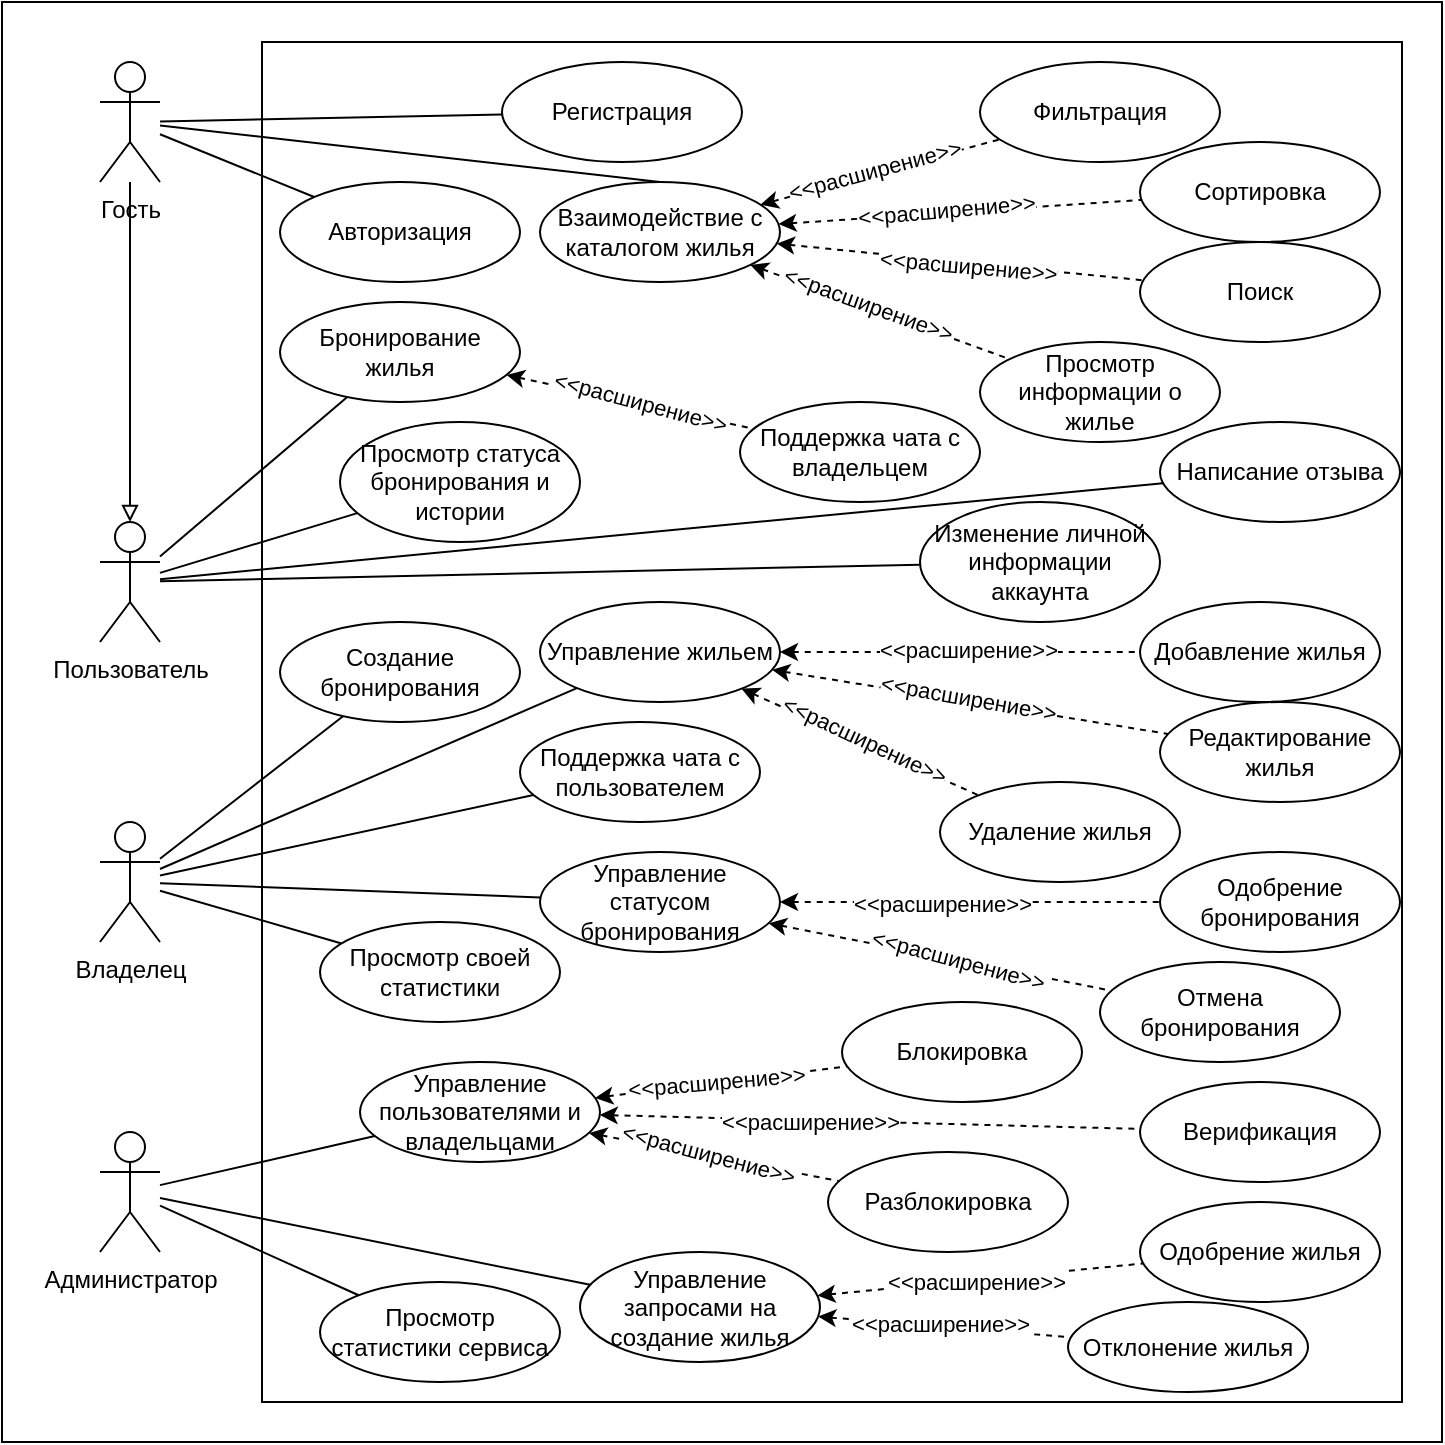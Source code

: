 <mxfile version="26.2.14">
  <diagram name="Страница — 1" id="k-BCyhvzRfeXFxPZQmdR">
    <mxGraphModel dx="598" dy="784" grid="1" gridSize="10" guides="1" tooltips="1" connect="1" arrows="1" fold="1" page="1" pageScale="1" pageWidth="827" pageHeight="1169" math="0" shadow="0">
      <root>
        <mxCell id="0" />
        <mxCell id="1" parent="0" />
        <mxCell id="sStnEUvEsNFolojUVmBR-1" value="" style="whiteSpace=wrap;html=1;aspect=fixed;" parent="1" vertex="1">
          <mxGeometry x="1241" y="160" width="720" height="720" as="geometry" />
        </mxCell>
        <mxCell id="sStnEUvEsNFolojUVmBR-2" value="" style="rounded=0;whiteSpace=wrap;html=1;" parent="1" vertex="1">
          <mxGeometry x="1371" y="180" width="570" height="680" as="geometry" />
        </mxCell>
        <mxCell id="sStnEUvEsNFolojUVmBR-21" style="rounded=0;orthogonalLoop=1;jettySize=auto;html=1;endArrow=none;startFill=0;" parent="1" source="sStnEUvEsNFolojUVmBR-3" target="sStnEUvEsNFolojUVmBR-6" edge="1">
          <mxGeometry relative="1" as="geometry" />
        </mxCell>
        <mxCell id="sStnEUvEsNFolojUVmBR-22" style="rounded=0;orthogonalLoop=1;jettySize=auto;html=1;endArrow=none;startFill=0;" parent="1" source="sStnEUvEsNFolojUVmBR-3" target="sStnEUvEsNFolojUVmBR-7" edge="1">
          <mxGeometry relative="1" as="geometry" />
        </mxCell>
        <mxCell id="sStnEUvEsNFolojUVmBR-23" style="rounded=0;orthogonalLoop=1;jettySize=auto;html=1;endArrow=none;startFill=0;entryX=0.5;entryY=0;entryDx=0;entryDy=0;" parent="1" source="sStnEUvEsNFolojUVmBR-3" target="sStnEUvEsNFolojUVmBR-8" edge="1">
          <mxGeometry relative="1" as="geometry" />
        </mxCell>
        <mxCell id="Ctm0nph5KEKDr8zqSVn7-4" style="edgeStyle=orthogonalEdgeStyle;rounded=0;orthogonalLoop=1;jettySize=auto;html=1;endArrow=block;endFill=0;" edge="1" parent="1" source="sStnEUvEsNFolojUVmBR-3" target="sStnEUvEsNFolojUVmBR-26">
          <mxGeometry relative="1" as="geometry" />
        </mxCell>
        <mxCell id="sStnEUvEsNFolojUVmBR-6" value="Регистрация" style="ellipse;whiteSpace=wrap;html=1;" parent="1" vertex="1">
          <mxGeometry x="1491" y="190" width="120" height="50" as="geometry" />
        </mxCell>
        <mxCell id="sStnEUvEsNFolojUVmBR-7" value="Авторизация" style="ellipse;whiteSpace=wrap;html=1;" parent="1" vertex="1">
          <mxGeometry x="1380" y="250" width="120" height="50" as="geometry" />
        </mxCell>
        <mxCell id="sStnEUvEsNFolojUVmBR-12" style="rounded=0;orthogonalLoop=1;jettySize=auto;html=1;dashed=1;startArrow=classic;startFill=1;endArrow=none;" parent="1" source="sStnEUvEsNFolojUVmBR-8" target="sStnEUvEsNFolojUVmBR-9" edge="1">
          <mxGeometry relative="1" as="geometry" />
        </mxCell>
        <mxCell id="sStnEUvEsNFolojUVmBR-15" value="&amp;lt;&amp;lt;расширение&amp;gt;&amp;gt;" style="edgeLabel;html=1;align=center;verticalAlign=middle;resizable=0;points=[];rotation=-15;" parent="sStnEUvEsNFolojUVmBR-12" vertex="1" connectable="0">
          <mxGeometry x="-0.038" y="2" relative="1" as="geometry">
            <mxPoint as="offset" />
          </mxGeometry>
        </mxCell>
        <mxCell id="sStnEUvEsNFolojUVmBR-13" style="rounded=0;orthogonalLoop=1;jettySize=auto;html=1;dashed=1;startArrow=classic;startFill=1;endArrow=none;" parent="1" source="sStnEUvEsNFolojUVmBR-8" target="sStnEUvEsNFolojUVmBR-10" edge="1">
          <mxGeometry relative="1" as="geometry" />
        </mxCell>
        <mxCell id="sStnEUvEsNFolojUVmBR-16" value="&amp;lt;&amp;lt;расширение&amp;gt;&amp;gt;" style="edgeLabel;html=1;align=center;verticalAlign=middle;resizable=0;points=[];rotation=-5;" parent="sStnEUvEsNFolojUVmBR-13" vertex="1" connectable="0">
          <mxGeometry x="-0.082" y="2" relative="1" as="geometry">
            <mxPoint as="offset" />
          </mxGeometry>
        </mxCell>
        <mxCell id="sStnEUvEsNFolojUVmBR-14" style="rounded=0;orthogonalLoop=1;jettySize=auto;html=1;dashed=1;startArrow=classic;startFill=1;endArrow=none;" parent="1" source="sStnEUvEsNFolojUVmBR-8" target="sStnEUvEsNFolojUVmBR-11" edge="1">
          <mxGeometry relative="1" as="geometry" />
        </mxCell>
        <mxCell id="sStnEUvEsNFolojUVmBR-17" value="&amp;lt;&amp;lt;расширение&amp;gt;&amp;gt;" style="edgeLabel;html=1;align=center;verticalAlign=middle;resizable=0;points=[];rotation=5;" parent="sStnEUvEsNFolojUVmBR-14" vertex="1" connectable="0">
          <mxGeometry x="0.042" y="-1" relative="1" as="geometry">
            <mxPoint as="offset" />
          </mxGeometry>
        </mxCell>
        <mxCell id="sStnEUvEsNFolojUVmBR-19" style="rounded=0;orthogonalLoop=1;jettySize=auto;html=1;dashed=1;startArrow=classic;startFill=1;endArrow=none;" parent="1" source="sStnEUvEsNFolojUVmBR-8" target="sStnEUvEsNFolojUVmBR-18" edge="1">
          <mxGeometry relative="1" as="geometry" />
        </mxCell>
        <mxCell id="sStnEUvEsNFolojUVmBR-20" value="&amp;lt;&amp;lt;расширение&amp;gt;&amp;gt;" style="edgeLabel;html=1;align=center;verticalAlign=middle;resizable=0;points=[];rotation=20;" parent="sStnEUvEsNFolojUVmBR-19" vertex="1" connectable="0">
          <mxGeometry x="-0.109" y="2" relative="1" as="geometry">
            <mxPoint as="offset" />
          </mxGeometry>
        </mxCell>
        <mxCell id="sStnEUvEsNFolojUVmBR-8" value="Взаимодействие с каталогом жилья" style="ellipse;whiteSpace=wrap;html=1;" parent="1" vertex="1">
          <mxGeometry x="1510" y="250" width="120" height="50" as="geometry" />
        </mxCell>
        <mxCell id="sStnEUvEsNFolojUVmBR-9" value="Фильтрация" style="ellipse;whiteSpace=wrap;html=1;" parent="1" vertex="1">
          <mxGeometry x="1730" y="190" width="120" height="50" as="geometry" />
        </mxCell>
        <mxCell id="sStnEUvEsNFolojUVmBR-10" value="Сортировка" style="ellipse;whiteSpace=wrap;html=1;" parent="1" vertex="1">
          <mxGeometry x="1810" y="230" width="120" height="50" as="geometry" />
        </mxCell>
        <mxCell id="sStnEUvEsNFolojUVmBR-11" value="Поиск" style="ellipse;whiteSpace=wrap;html=1;" parent="1" vertex="1">
          <mxGeometry x="1810" y="280" width="120" height="50" as="geometry" />
        </mxCell>
        <mxCell id="sStnEUvEsNFolojUVmBR-18" value="Просмотр информации о жилье" style="ellipse;whiteSpace=wrap;html=1;" parent="1" vertex="1">
          <mxGeometry x="1730" y="330" width="120" height="50" as="geometry" />
        </mxCell>
        <mxCell id="sStnEUvEsNFolojUVmBR-30" style="rounded=0;orthogonalLoop=1;jettySize=auto;html=1;endArrow=none;startFill=0;" parent="1" source="sStnEUvEsNFolojUVmBR-26" target="sStnEUvEsNFolojUVmBR-27" edge="1">
          <mxGeometry relative="1" as="geometry" />
        </mxCell>
        <mxCell id="sStnEUvEsNFolojUVmBR-35" style="rounded=0;orthogonalLoop=1;jettySize=auto;html=1;endArrow=none;startFill=0;" parent="1" source="sStnEUvEsNFolojUVmBR-26" target="sStnEUvEsNFolojUVmBR-32" edge="1">
          <mxGeometry relative="1" as="geometry" />
        </mxCell>
        <mxCell id="sStnEUvEsNFolojUVmBR-36" style="rounded=0;orthogonalLoop=1;jettySize=auto;html=1;endArrow=none;startFill=0;" parent="1" source="sStnEUvEsNFolojUVmBR-26" target="sStnEUvEsNFolojUVmBR-33" edge="1">
          <mxGeometry relative="1" as="geometry" />
        </mxCell>
        <mxCell id="sStnEUvEsNFolojUVmBR-37" style="rounded=0;orthogonalLoop=1;jettySize=auto;html=1;endArrow=none;startFill=0;" parent="1" source="sStnEUvEsNFolojUVmBR-26" target="sStnEUvEsNFolojUVmBR-34" edge="1">
          <mxGeometry relative="1" as="geometry" />
        </mxCell>
        <mxCell id="sStnEUvEsNFolojUVmBR-26" value="Пользователь" style="shape=umlActor;verticalLabelPosition=bottom;verticalAlign=top;html=1;outlineConnect=0;" parent="1" vertex="1">
          <mxGeometry x="1290" y="420" width="30" height="60" as="geometry" />
        </mxCell>
        <mxCell id="sStnEUvEsNFolojUVmBR-29" style="rounded=0;orthogonalLoop=1;jettySize=auto;html=1;dashed=1;startArrow=classic;startFill=1;endArrow=none;" parent="1" source="sStnEUvEsNFolojUVmBR-27" target="sStnEUvEsNFolojUVmBR-28" edge="1">
          <mxGeometry relative="1" as="geometry" />
        </mxCell>
        <mxCell id="sStnEUvEsNFolojUVmBR-31" value="&amp;lt;&amp;lt;расширение&amp;gt;&amp;gt;" style="edgeLabel;html=1;align=center;verticalAlign=middle;resizable=0;points=[];rotation=15;" parent="sStnEUvEsNFolojUVmBR-29" vertex="1" connectable="0">
          <mxGeometry x="-0.168" y="1" relative="1" as="geometry">
            <mxPoint x="15" y="3" as="offset" />
          </mxGeometry>
        </mxCell>
        <mxCell id="sStnEUvEsNFolojUVmBR-27" value="Бронирование жилья" style="ellipse;whiteSpace=wrap;html=1;" parent="1" vertex="1">
          <mxGeometry x="1380" y="310" width="120" height="50" as="geometry" />
        </mxCell>
        <mxCell id="sStnEUvEsNFolojUVmBR-28" value="Поддержка чата с владельцем" style="ellipse;whiteSpace=wrap;html=1;" parent="1" vertex="1">
          <mxGeometry x="1610" y="360" width="120" height="50" as="geometry" />
        </mxCell>
        <mxCell id="sStnEUvEsNFolojUVmBR-32" value="Просмотр статуса бронирования и истории" style="ellipse;whiteSpace=wrap;html=1;" parent="1" vertex="1">
          <mxGeometry x="1410" y="370" width="120" height="60" as="geometry" />
        </mxCell>
        <mxCell id="sStnEUvEsNFolojUVmBR-33" value="Написание отзыва" style="ellipse;whiteSpace=wrap;html=1;" parent="1" vertex="1">
          <mxGeometry x="1820" y="370" width="120" height="50" as="geometry" />
        </mxCell>
        <mxCell id="sStnEUvEsNFolojUVmBR-34" value="Изменение личной информации аккаунта" style="ellipse;whiteSpace=wrap;html=1;" parent="1" vertex="1">
          <mxGeometry x="1700" y="410" width="120" height="60" as="geometry" />
        </mxCell>
        <mxCell id="sStnEUvEsNFolojUVmBR-44" style="rounded=0;orthogonalLoop=1;jettySize=auto;html=1;endArrow=none;startFill=0;" parent="1" source="sStnEUvEsNFolojUVmBR-39" target="sStnEUvEsNFolojUVmBR-40" edge="1">
          <mxGeometry relative="1" as="geometry" />
        </mxCell>
        <mxCell id="sStnEUvEsNFolojUVmBR-58" style="rounded=0;orthogonalLoop=1;jettySize=auto;html=1;endArrow=none;startFill=0;" parent="1" source="sStnEUvEsNFolojUVmBR-39" target="sStnEUvEsNFolojUVmBR-51" edge="1">
          <mxGeometry relative="1" as="geometry" />
        </mxCell>
        <mxCell id="sStnEUvEsNFolojUVmBR-59" style="rounded=0;orthogonalLoop=1;jettySize=auto;html=1;endArrow=none;startFill=0;" parent="1" source="sStnEUvEsNFolojUVmBR-39" target="sStnEUvEsNFolojUVmBR-52" edge="1">
          <mxGeometry relative="1" as="geometry" />
        </mxCell>
        <mxCell id="sStnEUvEsNFolojUVmBR-60" style="rounded=0;orthogonalLoop=1;jettySize=auto;html=1;endArrow=none;startFill=0;" parent="1" source="sStnEUvEsNFolojUVmBR-39" target="sStnEUvEsNFolojUVmBR-53" edge="1">
          <mxGeometry relative="1" as="geometry" />
        </mxCell>
        <mxCell id="sStnEUvEsNFolojUVmBR-62" style="rounded=0;orthogonalLoop=1;jettySize=auto;html=1;endArrow=none;startFill=0;" parent="1" source="sStnEUvEsNFolojUVmBR-39" target="sStnEUvEsNFolojUVmBR-61" edge="1">
          <mxGeometry relative="1" as="geometry" />
        </mxCell>
        <mxCell id="sStnEUvEsNFolojUVmBR-39" value="Владелец" style="shape=umlActor;verticalLabelPosition=bottom;verticalAlign=top;html=1;outlineConnect=0;" parent="1" vertex="1">
          <mxGeometry x="1290" y="570" width="30" height="60" as="geometry" />
        </mxCell>
        <mxCell id="sStnEUvEsNFolojUVmBR-45" style="rounded=0;orthogonalLoop=1;jettySize=auto;html=1;dashed=1;endArrow=none;startFill=1;startArrow=classic;" parent="1" source="sStnEUvEsNFolojUVmBR-40" target="sStnEUvEsNFolojUVmBR-41" edge="1">
          <mxGeometry relative="1" as="geometry" />
        </mxCell>
        <mxCell id="sStnEUvEsNFolojUVmBR-48" value="&amp;lt;&amp;lt;расширение&amp;gt;&amp;gt;" style="edgeLabel;html=1;align=center;verticalAlign=middle;resizable=0;points=[];rotation=0;" parent="sStnEUvEsNFolojUVmBR-45" vertex="1" connectable="0">
          <mxGeometry x="0.045" y="1" relative="1" as="geometry">
            <mxPoint as="offset" />
          </mxGeometry>
        </mxCell>
        <mxCell id="sStnEUvEsNFolojUVmBR-46" style="rounded=0;orthogonalLoop=1;jettySize=auto;html=1;dashed=1;endArrow=none;startFill=1;startArrow=classic;" parent="1" source="sStnEUvEsNFolojUVmBR-40" target="sStnEUvEsNFolojUVmBR-42" edge="1">
          <mxGeometry relative="1" as="geometry" />
        </mxCell>
        <mxCell id="sStnEUvEsNFolojUVmBR-49" value="&amp;lt;&amp;lt;расширение&amp;gt;&amp;gt;" style="edgeLabel;html=1;align=center;verticalAlign=middle;resizable=0;points=[];rotation=10;" parent="sStnEUvEsNFolojUVmBR-46" vertex="1" connectable="0">
          <mxGeometry x="-0.014" y="2" relative="1" as="geometry">
            <mxPoint as="offset" />
          </mxGeometry>
        </mxCell>
        <mxCell id="sStnEUvEsNFolojUVmBR-47" style="rounded=0;orthogonalLoop=1;jettySize=auto;html=1;dashed=1;endArrow=none;startFill=1;startArrow=classic;" parent="1" source="sStnEUvEsNFolojUVmBR-40" target="sStnEUvEsNFolojUVmBR-43" edge="1">
          <mxGeometry relative="1" as="geometry" />
        </mxCell>
        <mxCell id="sStnEUvEsNFolojUVmBR-50" value="&amp;lt;&amp;lt;расширение&amp;gt;&amp;gt;" style="edgeLabel;html=1;align=center;verticalAlign=middle;resizable=0;points=[];rotation=25;" parent="sStnEUvEsNFolojUVmBR-47" vertex="1" connectable="0">
          <mxGeometry x="0.021" y="2" relative="1" as="geometry">
            <mxPoint as="offset" />
          </mxGeometry>
        </mxCell>
        <mxCell id="sStnEUvEsNFolojUVmBR-40" value="Управление жильем" style="ellipse;whiteSpace=wrap;html=1;" parent="1" vertex="1">
          <mxGeometry x="1510" y="460" width="120" height="50" as="geometry" />
        </mxCell>
        <mxCell id="sStnEUvEsNFolojUVmBR-41" value="Добавление жилья" style="ellipse;whiteSpace=wrap;html=1;" parent="1" vertex="1">
          <mxGeometry x="1810" y="460" width="120" height="50" as="geometry" />
        </mxCell>
        <mxCell id="sStnEUvEsNFolojUVmBR-42" value="Редактирование жилья" style="ellipse;whiteSpace=wrap;html=1;" parent="1" vertex="1">
          <mxGeometry x="1820" y="510" width="120" height="50" as="geometry" />
        </mxCell>
        <mxCell id="sStnEUvEsNFolojUVmBR-43" value="Удаление жилья" style="ellipse;whiteSpace=wrap;html=1;" parent="1" vertex="1">
          <mxGeometry x="1710" y="550" width="120" height="50" as="geometry" />
        </mxCell>
        <mxCell id="sStnEUvEsNFolojUVmBR-56" style="rounded=0;orthogonalLoop=1;jettySize=auto;html=1;dashed=1;endArrow=none;endFill=1;startFill=1;startArrow=classic;" parent="1" source="sStnEUvEsNFolojUVmBR-51" target="sStnEUvEsNFolojUVmBR-54" edge="1">
          <mxGeometry relative="1" as="geometry" />
        </mxCell>
        <mxCell id="sStnEUvEsNFolojUVmBR-78" value="&amp;lt;&amp;lt;расширение&amp;gt;&amp;gt;" style="edgeLabel;html=1;align=center;verticalAlign=middle;resizable=0;points=[];" parent="sStnEUvEsNFolojUVmBR-56" vertex="1" connectable="0">
          <mxGeometry x="-0.151" y="-1" relative="1" as="geometry">
            <mxPoint as="offset" />
          </mxGeometry>
        </mxCell>
        <mxCell id="sStnEUvEsNFolojUVmBR-57" style="rounded=0;orthogonalLoop=1;jettySize=auto;html=1;dashed=1;endArrow=none;endFill=1;startFill=1;startArrow=classic;" parent="1" source="sStnEUvEsNFolojUVmBR-51" target="sStnEUvEsNFolojUVmBR-55" edge="1">
          <mxGeometry relative="1" as="geometry" />
        </mxCell>
        <mxCell id="sStnEUvEsNFolojUVmBR-79" value="&amp;lt;&amp;lt;расширение&amp;gt;&amp;gt;" style="edgeLabel;html=1;align=center;verticalAlign=middle;resizable=0;points=[];rotation=15;" parent="sStnEUvEsNFolojUVmBR-57" vertex="1" connectable="0">
          <mxGeometry x="0.104" y="1" relative="1" as="geometry">
            <mxPoint as="offset" />
          </mxGeometry>
        </mxCell>
        <mxCell id="sStnEUvEsNFolojUVmBR-51" value="Управление статусом бронирования" style="ellipse;whiteSpace=wrap;html=1;" parent="1" vertex="1">
          <mxGeometry x="1510" y="585" width="120" height="50" as="geometry" />
        </mxCell>
        <mxCell id="sStnEUvEsNFolojUVmBR-52" value="Поддержка чата с пользователем" style="ellipse;whiteSpace=wrap;html=1;" parent="1" vertex="1">
          <mxGeometry x="1500" y="520" width="120" height="50" as="geometry" />
        </mxCell>
        <mxCell id="sStnEUvEsNFolojUVmBR-53" value="Просмотр своей статистики" style="ellipse;whiteSpace=wrap;html=1;" parent="1" vertex="1">
          <mxGeometry x="1400" y="620" width="120" height="50" as="geometry" />
        </mxCell>
        <mxCell id="sStnEUvEsNFolojUVmBR-54" value="Одобрение бронирования" style="ellipse;whiteSpace=wrap;html=1;" parent="1" vertex="1">
          <mxGeometry x="1820" y="585" width="120" height="50" as="geometry" />
        </mxCell>
        <mxCell id="sStnEUvEsNFolojUVmBR-55" value="Отмена бронирования" style="ellipse;whiteSpace=wrap;html=1;" parent="1" vertex="1">
          <mxGeometry x="1790" y="640" width="120" height="50" as="geometry" />
        </mxCell>
        <mxCell id="sStnEUvEsNFolojUVmBR-61" value="Создание бронирования" style="ellipse;whiteSpace=wrap;html=1;" parent="1" vertex="1">
          <mxGeometry x="1380" y="470" width="120" height="50" as="geometry" />
        </mxCell>
        <mxCell id="sStnEUvEsNFolojUVmBR-69" style="rounded=0;orthogonalLoop=1;jettySize=auto;html=1;endArrow=none;startFill=0;" parent="1" source="sStnEUvEsNFolojUVmBR-63" target="sStnEUvEsNFolojUVmBR-64" edge="1">
          <mxGeometry relative="1" as="geometry" />
        </mxCell>
        <mxCell id="sStnEUvEsNFolojUVmBR-82" style="rounded=0;orthogonalLoop=1;jettySize=auto;html=1;endArrow=none;startFill=0;" parent="1" source="sStnEUvEsNFolojUVmBR-63" target="sStnEUvEsNFolojUVmBR-68" edge="1">
          <mxGeometry relative="1" as="geometry" />
        </mxCell>
        <mxCell id="sStnEUvEsNFolojUVmBR-83" style="rounded=0;orthogonalLoop=1;jettySize=auto;html=1;endArrow=none;startFill=0;" parent="1" source="sStnEUvEsNFolojUVmBR-63" target="sStnEUvEsNFolojUVmBR-65" edge="1">
          <mxGeometry relative="1" as="geometry" />
        </mxCell>
        <mxCell id="sStnEUvEsNFolojUVmBR-63" value="Администрато&lt;span style=&quot;background-color: transparent; color: light-dark(rgb(0, 0, 0), rgb(255, 255, 255));&quot;&gt;р&lt;/span&gt;" style="shape=umlActor;verticalLabelPosition=bottom;verticalAlign=top;html=1;outlineConnect=0;" parent="1" vertex="1">
          <mxGeometry x="1290" y="725" width="30" height="60" as="geometry" />
        </mxCell>
        <mxCell id="sStnEUvEsNFolojUVmBR-76" style="rounded=0;orthogonalLoop=1;jettySize=auto;html=1;endArrow=none;endFill=1;dashed=1;startFill=1;startArrow=classic;" parent="1" source="sStnEUvEsNFolojUVmBR-64" target="sStnEUvEsNFolojUVmBR-67" edge="1">
          <mxGeometry relative="1" as="geometry" />
        </mxCell>
        <mxCell id="sStnEUvEsNFolojUVmBR-80" value="&amp;lt;&amp;lt;расширение&amp;gt;&amp;gt;" style="edgeLabel;html=1;align=center;verticalAlign=middle;resizable=0;points=[];rotation=-5;" parent="sStnEUvEsNFolojUVmBR-76" vertex="1" connectable="0">
          <mxGeometry x="-0.048" y="1" relative="1" as="geometry">
            <mxPoint as="offset" />
          </mxGeometry>
        </mxCell>
        <mxCell id="sStnEUvEsNFolojUVmBR-77" style="rounded=0;orthogonalLoop=1;jettySize=auto;html=1;endArrow=none;endFill=1;dashed=1;startFill=1;startArrow=classic;" parent="1" source="sStnEUvEsNFolojUVmBR-64" target="sStnEUvEsNFolojUVmBR-66" edge="1">
          <mxGeometry relative="1" as="geometry" />
        </mxCell>
        <mxCell id="sStnEUvEsNFolojUVmBR-81" value="&amp;lt;&amp;lt;расширение&amp;gt;&amp;gt;" style="edgeLabel;html=1;align=center;verticalAlign=middle;resizable=0;points=[];" parent="sStnEUvEsNFolojUVmBR-77" vertex="1" connectable="0">
          <mxGeometry x="-0.228" y="-1" relative="1" as="geometry">
            <mxPoint as="offset" />
          </mxGeometry>
        </mxCell>
        <mxCell id="Ctm0nph5KEKDr8zqSVn7-2" style="rounded=0;orthogonalLoop=1;jettySize=auto;html=1;dashed=1;endArrow=none;startFill=1;startArrow=classic;" edge="1" parent="1" source="sStnEUvEsNFolojUVmBR-64" target="Ctm0nph5KEKDr8zqSVn7-1">
          <mxGeometry relative="1" as="geometry" />
        </mxCell>
        <mxCell id="Ctm0nph5KEKDr8zqSVn7-3" value="&amp;lt;&amp;lt;расширение&amp;gt;&amp;gt;" style="edgeLabel;html=1;align=center;verticalAlign=middle;resizable=0;points=[];rotation=15;" vertex="1" connectable="0" parent="Ctm0nph5KEKDr8zqSVn7-2">
          <mxGeometry x="-0.051" y="1" relative="1" as="geometry">
            <mxPoint as="offset" />
          </mxGeometry>
        </mxCell>
        <mxCell id="sStnEUvEsNFolojUVmBR-64" value="Управление пользователями и владельцами" style="ellipse;whiteSpace=wrap;html=1;" parent="1" vertex="1">
          <mxGeometry x="1420" y="690" width="120" height="50" as="geometry" />
        </mxCell>
        <mxCell id="sStnEUvEsNFolojUVmBR-65" value="Просмотр статистики сервиса" style="ellipse;whiteSpace=wrap;html=1;" parent="1" vertex="1">
          <mxGeometry x="1400" y="800" width="120" height="50" as="geometry" />
        </mxCell>
        <mxCell id="sStnEUvEsNFolojUVmBR-66" value="Верификация" style="ellipse;whiteSpace=wrap;html=1;" parent="1" vertex="1">
          <mxGeometry x="1810" y="700" width="120" height="50" as="geometry" />
        </mxCell>
        <mxCell id="sStnEUvEsNFolojUVmBR-67" value="Блокировка" style="ellipse;whiteSpace=wrap;html=1;" parent="1" vertex="1">
          <mxGeometry x="1661" y="660" width="120" height="50" as="geometry" />
        </mxCell>
        <mxCell id="sStnEUvEsNFolojUVmBR-86" style="rounded=0;orthogonalLoop=1;jettySize=auto;html=1;dashed=1;startArrow=classic;startFill=1;endArrow=none;" parent="1" source="sStnEUvEsNFolojUVmBR-68" target="sStnEUvEsNFolojUVmBR-84" edge="1">
          <mxGeometry relative="1" as="geometry" />
        </mxCell>
        <mxCell id="sStnEUvEsNFolojUVmBR-88" value="&amp;lt;&amp;lt;расширение&amp;gt;&amp;gt;" style="edgeLabel;html=1;align=center;verticalAlign=middle;resizable=0;points=[];" parent="sStnEUvEsNFolojUVmBR-86" vertex="1" connectable="0">
          <mxGeometry x="-0.03" relative="1" as="geometry">
            <mxPoint y="1" as="offset" />
          </mxGeometry>
        </mxCell>
        <mxCell id="sStnEUvEsNFolojUVmBR-87" style="rounded=0;orthogonalLoop=1;jettySize=auto;html=1;dashed=1;startArrow=classic;startFill=1;endArrow=none;" parent="1" source="sStnEUvEsNFolojUVmBR-68" target="sStnEUvEsNFolojUVmBR-85" edge="1">
          <mxGeometry relative="1" as="geometry" />
        </mxCell>
        <mxCell id="sStnEUvEsNFolojUVmBR-89" value="&amp;lt;&amp;lt;расширение&amp;gt;&amp;gt;" style="edgeLabel;html=1;align=center;verticalAlign=middle;resizable=0;points=[];" parent="sStnEUvEsNFolojUVmBR-87" vertex="1" connectable="0">
          <mxGeometry x="-0.044" y="2" relative="1" as="geometry">
            <mxPoint as="offset" />
          </mxGeometry>
        </mxCell>
        <mxCell id="sStnEUvEsNFolojUVmBR-68" value="Управление запросами на создание жилья" style="ellipse;whiteSpace=wrap;html=1;" parent="1" vertex="1">
          <mxGeometry x="1530" y="785" width="120" height="55" as="geometry" />
        </mxCell>
        <mxCell id="sStnEUvEsNFolojUVmBR-84" value="Одобрение жилья" style="ellipse;whiteSpace=wrap;html=1;" parent="1" vertex="1">
          <mxGeometry x="1810" y="760" width="120" height="50" as="geometry" />
        </mxCell>
        <mxCell id="sStnEUvEsNFolojUVmBR-85" value="Отклонение жилья" style="ellipse;whiteSpace=wrap;html=1;" parent="1" vertex="1">
          <mxGeometry x="1774" y="810" width="120" height="45" as="geometry" />
        </mxCell>
        <mxCell id="Ctm0nph5KEKDr8zqSVn7-1" value="Разблокировка" style="ellipse;whiteSpace=wrap;html=1;" vertex="1" parent="1">
          <mxGeometry x="1654" y="735" width="120" height="50" as="geometry" />
        </mxCell>
        <mxCell id="sStnEUvEsNFolojUVmBR-3" value="Гость" style="shape=umlActor;verticalLabelPosition=bottom;verticalAlign=top;html=1;outlineConnect=0;" parent="1" vertex="1">
          <mxGeometry x="1290" y="190" width="30" height="60" as="geometry" />
        </mxCell>
      </root>
    </mxGraphModel>
  </diagram>
</mxfile>
